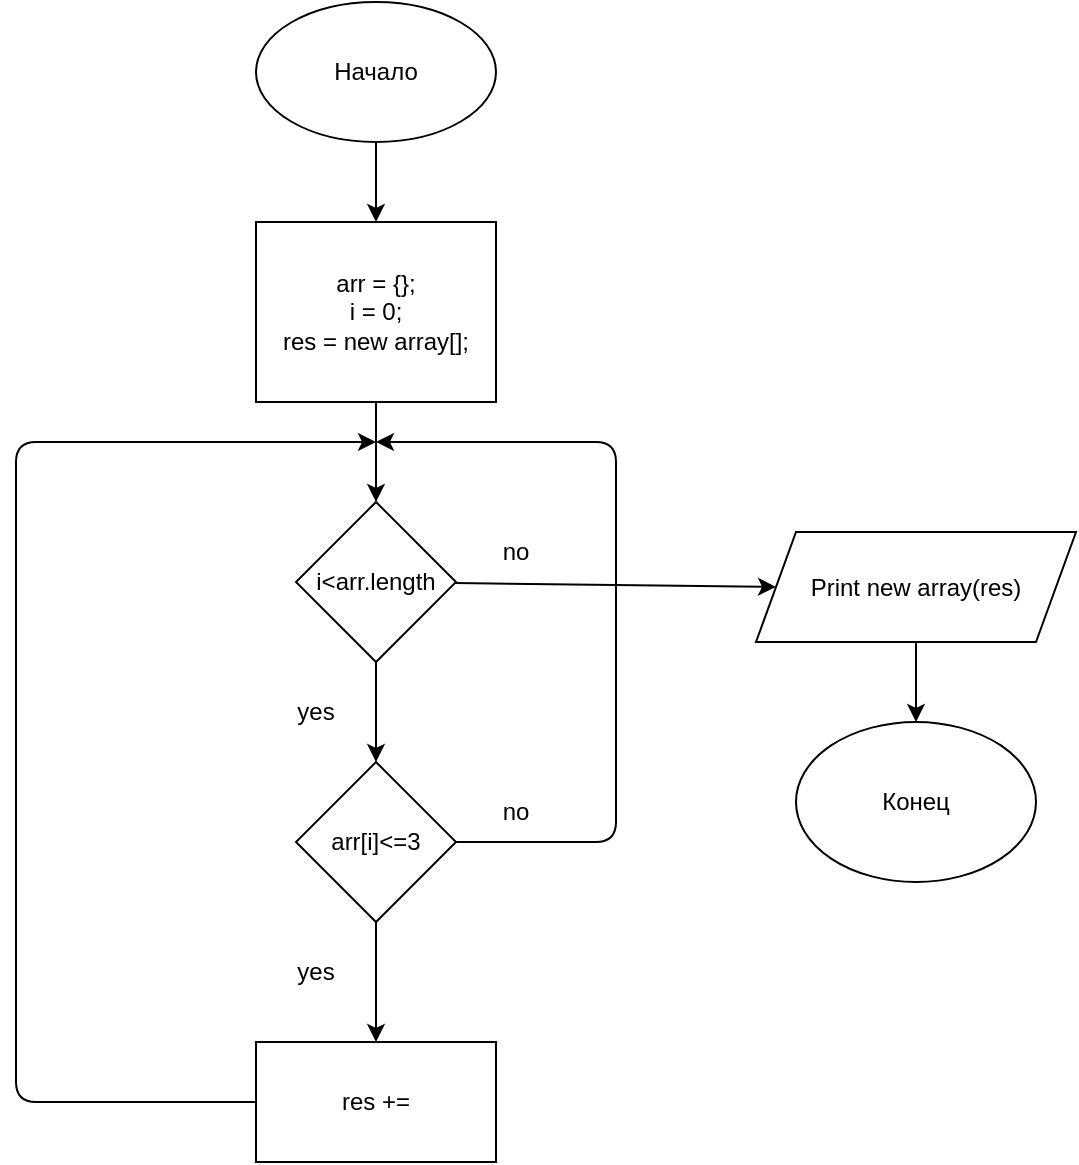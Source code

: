 <mxfile>
    <diagram id="cyeXaq-fGBgYPg17xAHx" name="Страница 1">
        <mxGraphModel dx="704" dy="518" grid="1" gridSize="10" guides="1" tooltips="1" connect="1" arrows="1" fold="1" page="1" pageScale="1" pageWidth="827" pageHeight="1169" math="0" shadow="0">
            <root>
                <mxCell id="0"/>
                <mxCell id="1" parent="0"/>
                <mxCell id="3" style="edgeStyle=none;html=1;" edge="1" parent="1" source="2">
                    <mxGeometry relative="1" as="geometry">
                        <mxPoint x="300" y="110" as="targetPoint"/>
                    </mxGeometry>
                </mxCell>
                <mxCell id="2" value="Начало" style="ellipse;whiteSpace=wrap;html=1;" vertex="1" parent="1">
                    <mxGeometry x="240" width="120" height="70" as="geometry"/>
                </mxCell>
                <mxCell id="5" style="edgeStyle=none;html=1;entryX=0.5;entryY=0;entryDx=0;entryDy=0;" edge="1" parent="1" source="4" target="6">
                    <mxGeometry relative="1" as="geometry">
                        <mxPoint x="300" y="230" as="targetPoint"/>
                    </mxGeometry>
                </mxCell>
                <mxCell id="4" value="arr = {};&lt;br&gt;i = 0;&lt;br&gt;res = new array[];&lt;br&gt;" style="rounded=0;whiteSpace=wrap;html=1;" vertex="1" parent="1">
                    <mxGeometry x="240" y="110" width="120" height="90" as="geometry"/>
                </mxCell>
                <mxCell id="8" style="edgeStyle=none;html=1;" edge="1" parent="1" source="6" target="9">
                    <mxGeometry relative="1" as="geometry">
                        <mxPoint x="300" y="380" as="targetPoint"/>
                    </mxGeometry>
                </mxCell>
                <mxCell id="18" style="edgeStyle=none;html=1;entryX=0;entryY=0.5;entryDx=0;entryDy=0;" edge="1" parent="1" source="6" target="17">
                    <mxGeometry relative="1" as="geometry"/>
                </mxCell>
                <mxCell id="6" value="i&amp;lt;arr.length" style="rhombus;whiteSpace=wrap;html=1;" vertex="1" parent="1">
                    <mxGeometry x="260" y="250" width="80" height="80" as="geometry"/>
                </mxCell>
                <mxCell id="10" style="edgeStyle=none;html=1;" edge="1" parent="1" source="9">
                    <mxGeometry relative="1" as="geometry">
                        <mxPoint x="300" y="520" as="targetPoint"/>
                    </mxGeometry>
                </mxCell>
                <mxCell id="11" style="edgeStyle=none;html=1;" edge="1" parent="1" source="9">
                    <mxGeometry relative="1" as="geometry">
                        <mxPoint x="300" y="220" as="targetPoint"/>
                        <Array as="points">
                            <mxPoint x="420" y="420"/>
                            <mxPoint x="420" y="220"/>
                        </Array>
                    </mxGeometry>
                </mxCell>
                <mxCell id="9" value="arr[i]&amp;lt;=3" style="rhombus;whiteSpace=wrap;html=1;" vertex="1" parent="1">
                    <mxGeometry x="260" y="380" width="80" height="80" as="geometry"/>
                </mxCell>
                <mxCell id="12" value="no" style="text;html=1;strokeColor=none;fillColor=none;align=center;verticalAlign=middle;whiteSpace=wrap;rounded=0;" vertex="1" parent="1">
                    <mxGeometry x="340" y="390" width="60" height="30" as="geometry"/>
                </mxCell>
                <mxCell id="13" value="yes" style="text;html=1;strokeColor=none;fillColor=none;align=center;verticalAlign=middle;whiteSpace=wrap;rounded=0;" vertex="1" parent="1">
                    <mxGeometry x="240" y="340" width="60" height="30" as="geometry"/>
                </mxCell>
                <mxCell id="14" value="yes" style="text;html=1;strokeColor=none;fillColor=none;align=center;verticalAlign=middle;whiteSpace=wrap;rounded=0;" vertex="1" parent="1">
                    <mxGeometry x="240" y="470" width="60" height="30" as="geometry"/>
                </mxCell>
                <mxCell id="16" style="edgeStyle=none;html=1;" edge="1" parent="1" source="15">
                    <mxGeometry relative="1" as="geometry">
                        <mxPoint x="300" y="220" as="targetPoint"/>
                        <Array as="points">
                            <mxPoint x="120" y="550"/>
                            <mxPoint x="120" y="220"/>
                        </Array>
                    </mxGeometry>
                </mxCell>
                <mxCell id="15" value="res +=" style="rounded=0;whiteSpace=wrap;html=1;" vertex="1" parent="1">
                    <mxGeometry x="240" y="520" width="120" height="60" as="geometry"/>
                </mxCell>
                <mxCell id="20" style="edgeStyle=none;html=1;" edge="1" parent="1" source="17" target="21">
                    <mxGeometry relative="1" as="geometry">
                        <mxPoint x="570" y="400" as="targetPoint"/>
                    </mxGeometry>
                </mxCell>
                <mxCell id="17" value="Print new array(res)" style="shape=parallelogram;perimeter=parallelogramPerimeter;whiteSpace=wrap;html=1;fixedSize=1;" vertex="1" parent="1">
                    <mxGeometry x="490" y="265" width="160" height="55" as="geometry"/>
                </mxCell>
                <mxCell id="21" value="Конец" style="ellipse;whiteSpace=wrap;html=1;" vertex="1" parent="1">
                    <mxGeometry x="510" y="360" width="120" height="80" as="geometry"/>
                </mxCell>
                <mxCell id="22" value="no" style="text;html=1;strokeColor=none;fillColor=none;align=center;verticalAlign=middle;whiteSpace=wrap;rounded=0;" vertex="1" parent="1">
                    <mxGeometry x="340" y="260" width="60" height="30" as="geometry"/>
                </mxCell>
            </root>
        </mxGraphModel>
    </diagram>
</mxfile>